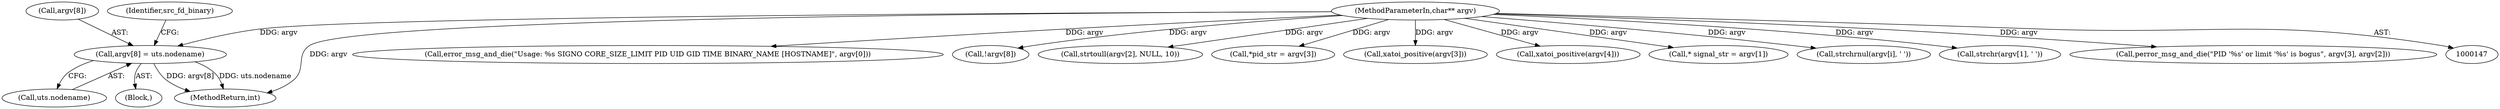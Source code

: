 digraph "0_abrt_8939398b82006ba1fec4ed491339fc075f43fc7c_1@array" {
"1000359" [label="(Call,argv[8] = uts.nodename)"];
"1000149" [label="(MethodParameterIn,char** argv)"];
"1000359" [label="(Call,argv[8] = uts.nodename)"];
"1000176" [label="(Call,error_msg_and_die(\"Usage: %s SIGNO CORE_SIZE_LIMIT PID UID GID TIME BINARY_NAME [HOSTNAME]\", argv[0]))"];
"1000363" [label="(Call,uts.nodename)"];
"1000351" [label="(Call,!argv[8])"];
"1000360" [label="(Call,argv[8])"];
"1000275" [label="(Call,strtoull(argv[2], NULL, 10))"];
"1000149" [label="(MethodParameterIn,char** argv)"];
"1000369" [label="(Identifier,src_fd_binary)"];
"1000300" [label="(Call,*pid_str = argv[3])"];
"1000308" [label="(Call,xatoi_positive(argv[3]))"];
"1000315" [label="(Call,xatoi_positive(argv[4]))"];
"1000355" [label="(Block,)"];
"1000262" [label="(Call,* signal_str = argv[1])"];
"1000201" [label="(Call,strchrnul(argv[i], ' '))"];
"1001228" [label="(MethodReturn,int)"];
"1000182" [label="(Call,strchr(argv[1], ' '))"];
"1000326" [label="(Call,perror_msg_and_die(\"PID '%s' or limit '%s' is bogus\", argv[3], argv[2]))"];
"1000359" -> "1000355"  [label="AST: "];
"1000359" -> "1000363"  [label="CFG: "];
"1000360" -> "1000359"  [label="AST: "];
"1000363" -> "1000359"  [label="AST: "];
"1000369" -> "1000359"  [label="CFG: "];
"1000359" -> "1001228"  [label="DDG: argv[8]"];
"1000359" -> "1001228"  [label="DDG: uts.nodename"];
"1000149" -> "1000359"  [label="DDG: argv"];
"1000149" -> "1000147"  [label="AST: "];
"1000149" -> "1001228"  [label="DDG: argv"];
"1000149" -> "1000176"  [label="DDG: argv"];
"1000149" -> "1000182"  [label="DDG: argv"];
"1000149" -> "1000201"  [label="DDG: argv"];
"1000149" -> "1000262"  [label="DDG: argv"];
"1000149" -> "1000275"  [label="DDG: argv"];
"1000149" -> "1000300"  [label="DDG: argv"];
"1000149" -> "1000308"  [label="DDG: argv"];
"1000149" -> "1000315"  [label="DDG: argv"];
"1000149" -> "1000326"  [label="DDG: argv"];
"1000149" -> "1000351"  [label="DDG: argv"];
}
